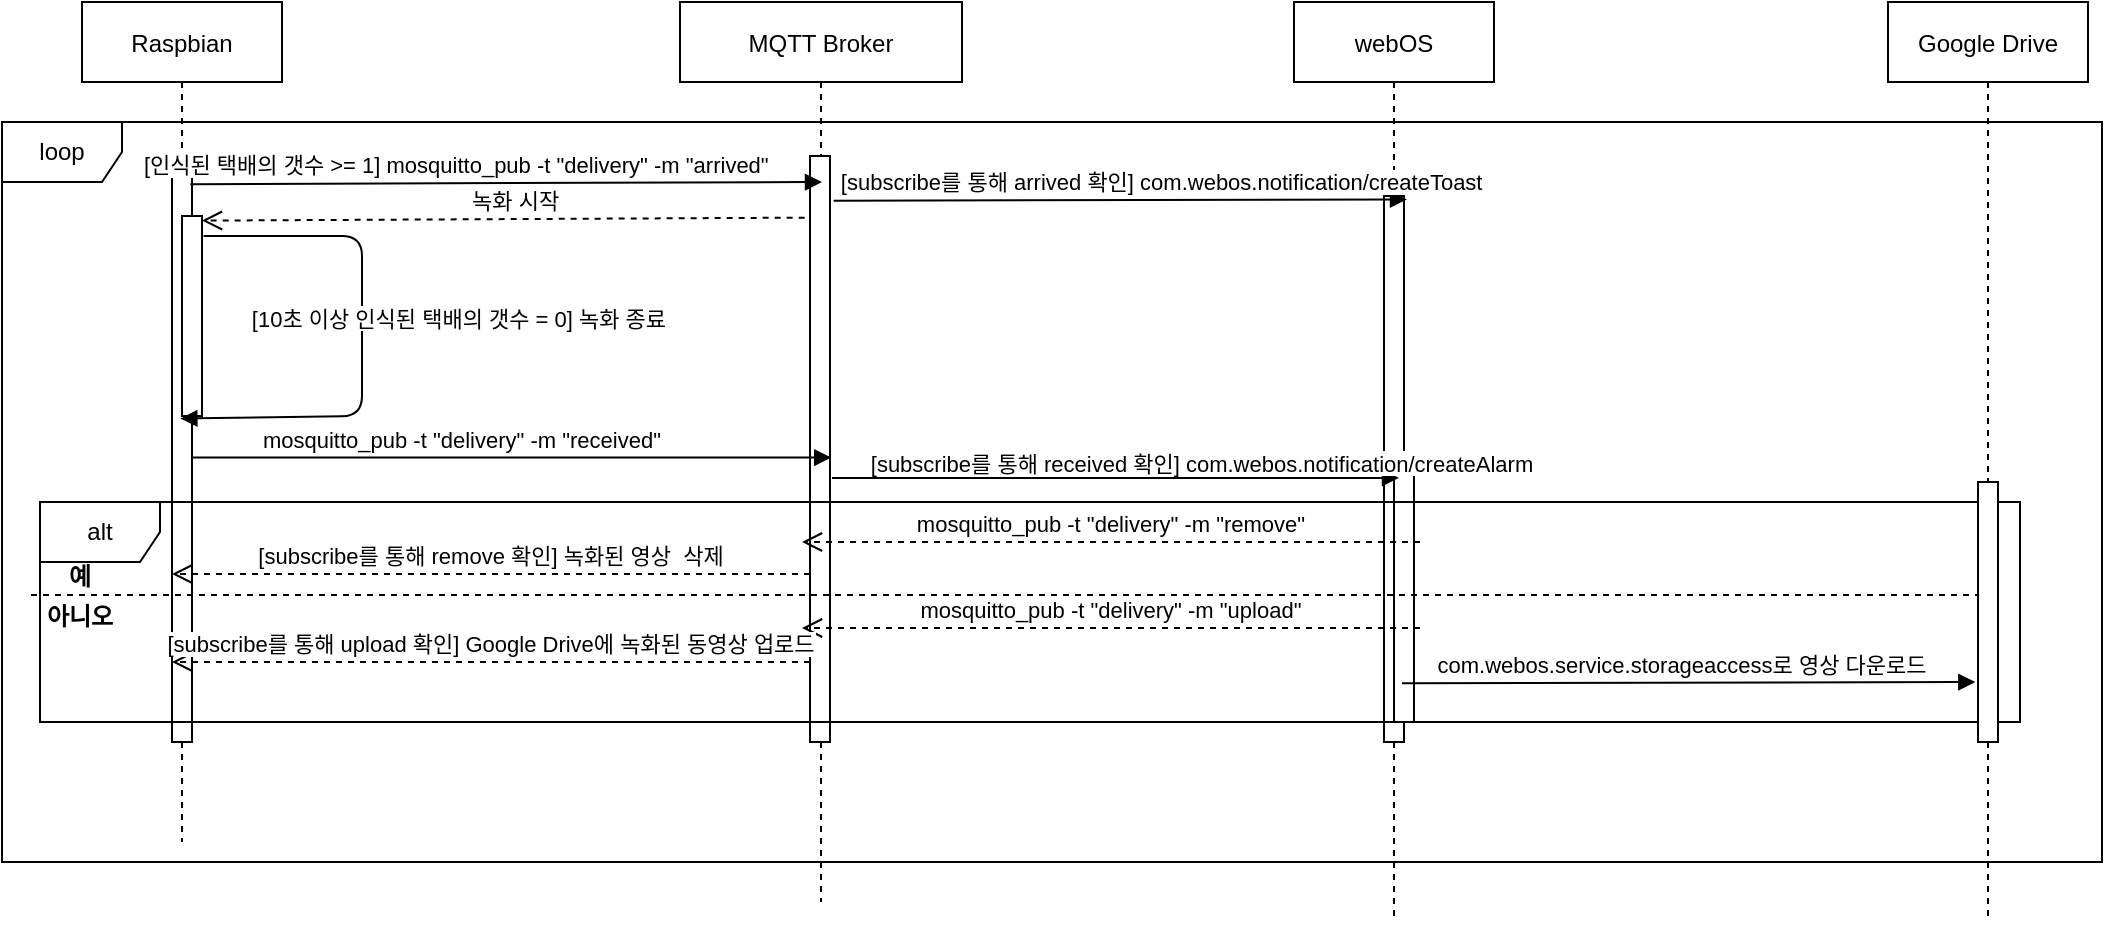 <mxfile version="20.0.4" type="github">
  <diagram id="kgpKYQtTHZ0yAKxKKP6v" name="Page-1">
    <mxGraphModel dx="2175" dy="644" grid="1" gridSize="10" guides="1" tooltips="1" connect="1" arrows="1" fold="1" page="1" pageScale="1" pageWidth="850" pageHeight="1100" math="0" shadow="0">
      <root>
        <mxCell id="0" />
        <mxCell id="1" parent="0" />
        <mxCell id="TofHJ6HbpgdQGZlDXPIa-22" value="loop" style="shape=umlFrame;whiteSpace=wrap;html=1;" vertex="1" parent="1">
          <mxGeometry x="-140" y="130" width="1050" height="370" as="geometry" />
        </mxCell>
        <mxCell id="3nuBFxr9cyL0pnOWT2aG-1" value="webOS" style="shape=umlLifeline;perimeter=lifelinePerimeter;container=1;collapsible=0;recursiveResize=0;rounded=0;shadow=0;strokeWidth=1;" parent="1" vertex="1">
          <mxGeometry x="506" y="70" width="100" height="460" as="geometry" />
        </mxCell>
        <mxCell id="3nuBFxr9cyL0pnOWT2aG-2" value="" style="points=[];perimeter=orthogonalPerimeter;rounded=0;shadow=0;strokeWidth=1;" parent="3nuBFxr9cyL0pnOWT2aG-1" vertex="1">
          <mxGeometry x="45" y="97" width="10" height="273" as="geometry" />
        </mxCell>
        <mxCell id="3nuBFxr9cyL0pnOWT2aG-4" value="" style="points=[];perimeter=orthogonalPerimeter;rounded=0;shadow=0;strokeWidth=1;" parent="3nuBFxr9cyL0pnOWT2aG-1" vertex="1">
          <mxGeometry x="50" y="236" width="10" height="124" as="geometry" />
        </mxCell>
        <mxCell id="3nuBFxr9cyL0pnOWT2aG-5" value="Raspbian" style="shape=umlLifeline;perimeter=lifelinePerimeter;container=1;collapsible=0;recursiveResize=0;rounded=0;shadow=0;strokeWidth=1;" parent="1" vertex="1">
          <mxGeometry x="-100" y="70" width="100" height="420" as="geometry" />
        </mxCell>
        <mxCell id="3nuBFxr9cyL0pnOWT2aG-6" value="" style="points=[];perimeter=orthogonalPerimeter;rounded=0;shadow=0;strokeWidth=1;" parent="3nuBFxr9cyL0pnOWT2aG-5" vertex="1">
          <mxGeometry x="45" y="77" width="10" height="293" as="geometry" />
        </mxCell>
        <mxCell id="TofHJ6HbpgdQGZlDXPIa-15" value="" style="points=[];perimeter=orthogonalPerimeter;rounded=0;shadow=0;strokeWidth=1;" vertex="1" parent="3nuBFxr9cyL0pnOWT2aG-5">
          <mxGeometry x="50" y="107" width="10" height="100" as="geometry" />
        </mxCell>
        <mxCell id="TofHJ6HbpgdQGZlDXPIa-11" value="[10초 이상 인식된 택배의 갯수 = 0] 녹화 종료 " style="verticalAlign=bottom;endArrow=block;shadow=0;strokeWidth=1;startArrow=none;exitX=1.077;exitY=0.1;exitDx=0;exitDy=0;exitPerimeter=0;entryX=-0.084;entryY=1.013;entryDx=0;entryDy=0;entryPerimeter=0;" edge="1" parent="3nuBFxr9cyL0pnOWT2aG-5" source="TofHJ6HbpgdQGZlDXPIa-15" target="TofHJ6HbpgdQGZlDXPIa-15">
          <mxGeometry x="-0.006" y="50" relative="1" as="geometry">
            <mxPoint x="60" y="119" as="sourcePoint" />
            <mxPoint x="235.17" y="176.68" as="targetPoint" />
            <mxPoint as="offset" />
            <Array as="points">
              <mxPoint x="140" y="117" />
              <mxPoint x="140" y="207" />
            </Array>
          </mxGeometry>
        </mxCell>
        <mxCell id="TofHJ6HbpgdQGZlDXPIa-4" value="녹화 시작" style="verticalAlign=bottom;endArrow=open;dashed=1;endSize=8;shadow=0;strokeWidth=1;entryX=1;entryY=0.023;entryDx=0;entryDy=0;entryPerimeter=0;exitX=0.933;exitY=0.105;exitDx=0;exitDy=0;exitPerimeter=0;" edge="1" parent="1" source="TofHJ6HbpgdQGZlDXPIa-6" target="TofHJ6HbpgdQGZlDXPIa-15">
          <mxGeometry relative="1" as="geometry">
            <mxPoint x="-40" y="177" as="targetPoint" />
            <mxPoint x="269" y="180" as="sourcePoint" />
          </mxGeometry>
        </mxCell>
        <mxCell id="TofHJ6HbpgdQGZlDXPIa-5" value="MQTT Broker" style="shape=umlLifeline;perimeter=lifelinePerimeter;container=1;collapsible=0;recursiveResize=0;rounded=0;shadow=0;strokeWidth=1;" vertex="1" parent="1">
          <mxGeometry x="199" y="70" width="141" height="450" as="geometry" />
        </mxCell>
        <mxCell id="TofHJ6HbpgdQGZlDXPIa-6" value="" style="points=[];perimeter=orthogonalPerimeter;rounded=0;shadow=0;strokeWidth=1;" vertex="1" parent="TofHJ6HbpgdQGZlDXPIa-5">
          <mxGeometry x="65" y="77" width="10" height="293" as="geometry" />
        </mxCell>
        <mxCell id="TofHJ6HbpgdQGZlDXPIa-27" value="" style="endArrow=none;dashed=1;html=1;rounded=0;exitX=-0.006;exitY=0.505;exitDx=0;exitDy=0;exitPerimeter=0;" edge="1" parent="TofHJ6HbpgdQGZlDXPIa-5" target="TofHJ6HbpgdQGZlDXPIa-34">
          <mxGeometry width="50" height="50" relative="1" as="geometry">
            <mxPoint x="-324.5" y="296.5" as="sourcePoint" />
            <mxPoint x="432.25" y="296.9" as="targetPoint" />
          </mxGeometry>
        </mxCell>
        <mxCell id="TofHJ6HbpgdQGZlDXPIa-28" value="예" style="text;align=center;fontStyle=1;verticalAlign=middle;spacingLeft=3;spacingRight=3;strokeColor=none;rotatable=0;points=[[0,0.5],[1,0.5]];portConstraint=eastwest;" vertex="1" parent="TofHJ6HbpgdQGZlDXPIa-5">
          <mxGeometry x="-320" y="280" width="40" height="13" as="geometry" />
        </mxCell>
        <mxCell id="TofHJ6HbpgdQGZlDXPIa-29" value="아니오" style="text;align=center;fontStyle=1;verticalAlign=middle;spacingLeft=3;spacingRight=3;strokeColor=none;rotatable=0;points=[[0,0.5],[1,0.5]];portConstraint=eastwest;" vertex="1" parent="TofHJ6HbpgdQGZlDXPIa-5">
          <mxGeometry x="-320" y="300" width="40" height="13" as="geometry" />
        </mxCell>
        <mxCell id="TofHJ6HbpgdQGZlDXPIa-30" value="mosquitto_pub -t &quot;delivery&quot; -m &quot;remove&quot;" style="verticalAlign=bottom;endArrow=open;dashed=1;endSize=8;shadow=0;strokeWidth=1;" edge="1" parent="TofHJ6HbpgdQGZlDXPIa-5">
          <mxGeometry relative="1" as="geometry">
            <mxPoint x="61" y="270" as="targetPoint" />
            <mxPoint x="370" y="270" as="sourcePoint" />
          </mxGeometry>
        </mxCell>
        <mxCell id="TofHJ6HbpgdQGZlDXPIa-31" value="mosquitto_pub -t &quot;delivery&quot; -m &quot;upload&quot;" style="verticalAlign=bottom;endArrow=open;dashed=1;endSize=8;shadow=0;strokeWidth=1;" edge="1" parent="TofHJ6HbpgdQGZlDXPIa-5">
          <mxGeometry relative="1" as="geometry">
            <mxPoint x="61" y="313" as="targetPoint" />
            <mxPoint x="370" y="313" as="sourcePoint" />
          </mxGeometry>
        </mxCell>
        <mxCell id="TofHJ6HbpgdQGZlDXPIa-32" value="[subscribe를 통해 upload 확인] Google Drive에 녹화된 동영상 업로드" style="verticalAlign=bottom;endArrow=open;dashed=1;endSize=8;shadow=0;strokeWidth=1;" edge="1" parent="TofHJ6HbpgdQGZlDXPIa-5" source="TofHJ6HbpgdQGZlDXPIa-6">
          <mxGeometry relative="1" as="geometry">
            <mxPoint x="-254" y="330" as="targetPoint" />
            <mxPoint x="55" y="330" as="sourcePoint" />
          </mxGeometry>
        </mxCell>
        <mxCell id="TofHJ6HbpgdQGZlDXPIa-40" value="com.webos.service.storageaccess로 영상 다운로드" style="verticalAlign=bottom;endArrow=block;shadow=0;strokeWidth=1;entryX=1.15;entryY=0.021;entryDx=0;entryDy=0;entryPerimeter=0;exitX=1.183;exitY=0.09;exitDx=0;exitDy=0;exitPerimeter=0;" edge="1" parent="TofHJ6HbpgdQGZlDXPIa-5">
          <mxGeometry x="-0.023" relative="1" as="geometry">
            <mxPoint x="361" y="340.64" as="sourcePoint" />
            <mxPoint x="647.67" y="340.003" as="targetPoint" />
            <mxPoint as="offset" />
          </mxGeometry>
        </mxCell>
        <mxCell id="TofHJ6HbpgdQGZlDXPIa-23" value="alt" style="shape=umlFrame;whiteSpace=wrap;html=1;" vertex="1" parent="TofHJ6HbpgdQGZlDXPIa-5">
          <mxGeometry x="-320" y="250" width="990" height="110" as="geometry" />
        </mxCell>
        <mxCell id="TofHJ6HbpgdQGZlDXPIa-3" value="[인식된 택배의 갯수 &gt;= 1] mosquitto_pub -t &quot;delivery&quot; -m &quot;arrived&quot; " style="verticalAlign=bottom;endArrow=block;shadow=0;strokeWidth=1;exitX=0.917;exitY=0.048;exitDx=0;exitDy=0;exitPerimeter=0;" edge="1" parent="1" source="3nuBFxr9cyL0pnOWT2aG-6">
          <mxGeometry x="-0.147" relative="1" as="geometry">
            <mxPoint x="-30" y="160" as="sourcePoint" />
            <mxPoint x="270" y="160" as="targetPoint" />
            <mxPoint as="offset" />
          </mxGeometry>
        </mxCell>
        <mxCell id="TofHJ6HbpgdQGZlDXPIa-13" value="[subscribe를 통해 arrived 확인] com.webos.notification/createToast" style="verticalAlign=bottom;endArrow=block;shadow=0;strokeWidth=1;entryX=1.15;entryY=0.021;entryDx=0;entryDy=0;entryPerimeter=0;exitX=1.183;exitY=0.09;exitDx=0;exitDy=0;exitPerimeter=0;" edge="1" parent="1">
          <mxGeometry x="0.145" relative="1" as="geometry">
            <mxPoint x="275.83" y="169.37" as="sourcePoint" />
            <mxPoint x="562.5" y="168.733" as="targetPoint" />
            <mxPoint as="offset" />
          </mxGeometry>
        </mxCell>
        <mxCell id="TofHJ6HbpgdQGZlDXPIa-18" value="mosquitto_pub -t &quot;delivery&quot; -m &quot;received&quot; " style="verticalAlign=bottom;endArrow=block;shadow=0;strokeWidth=1;entryX=1.061;entryY=0.658;entryDx=0;entryDy=0;entryPerimeter=0;" edge="1" parent="1">
          <mxGeometry x="-0.147" relative="1" as="geometry">
            <mxPoint x="-45" y="297.794" as="sourcePoint" />
            <mxPoint x="274.61" y="297.794" as="targetPoint" />
            <mxPoint as="offset" />
          </mxGeometry>
        </mxCell>
        <mxCell id="TofHJ6HbpgdQGZlDXPIa-20" value="[subscribe를 통해 received 확인] com.webos.notification/createAlarm" style="verticalAlign=bottom;endArrow=block;shadow=0;strokeWidth=1;entryX=0.15;entryY=0.017;entryDx=0;entryDy=0;entryPerimeter=0;" edge="1" parent="1">
          <mxGeometry x="0.305" y="-2" relative="1" as="geometry">
            <mxPoint x="275" y="307.938" as="sourcePoint" />
            <mxPoint x="558.5" y="307.938" as="targetPoint" />
            <mxPoint as="offset" />
          </mxGeometry>
        </mxCell>
        <mxCell id="TofHJ6HbpgdQGZlDXPIa-33" value="[subscribe를 통해 remove 확인] 녹화된 영상  삭제" style="verticalAlign=bottom;endArrow=open;dashed=1;endSize=8;shadow=0;strokeWidth=1;" edge="1" parent="1">
          <mxGeometry relative="1" as="geometry">
            <mxPoint x="-55" y="356" as="targetPoint" />
            <mxPoint x="264" y="356" as="sourcePoint" />
          </mxGeometry>
        </mxCell>
        <mxCell id="TofHJ6HbpgdQGZlDXPIa-34" value="Google Drive" style="shape=umlLifeline;perimeter=lifelinePerimeter;container=1;collapsible=0;recursiveResize=0;rounded=0;shadow=0;strokeWidth=1;" vertex="1" parent="1">
          <mxGeometry x="803" y="70" width="100" height="460" as="geometry" />
        </mxCell>
        <mxCell id="TofHJ6HbpgdQGZlDXPIa-35" value="" style="points=[];perimeter=orthogonalPerimeter;rounded=0;shadow=0;strokeWidth=1;" vertex="1" parent="TofHJ6HbpgdQGZlDXPIa-34">
          <mxGeometry x="45" y="240" width="10" height="130" as="geometry" />
        </mxCell>
      </root>
    </mxGraphModel>
  </diagram>
</mxfile>
